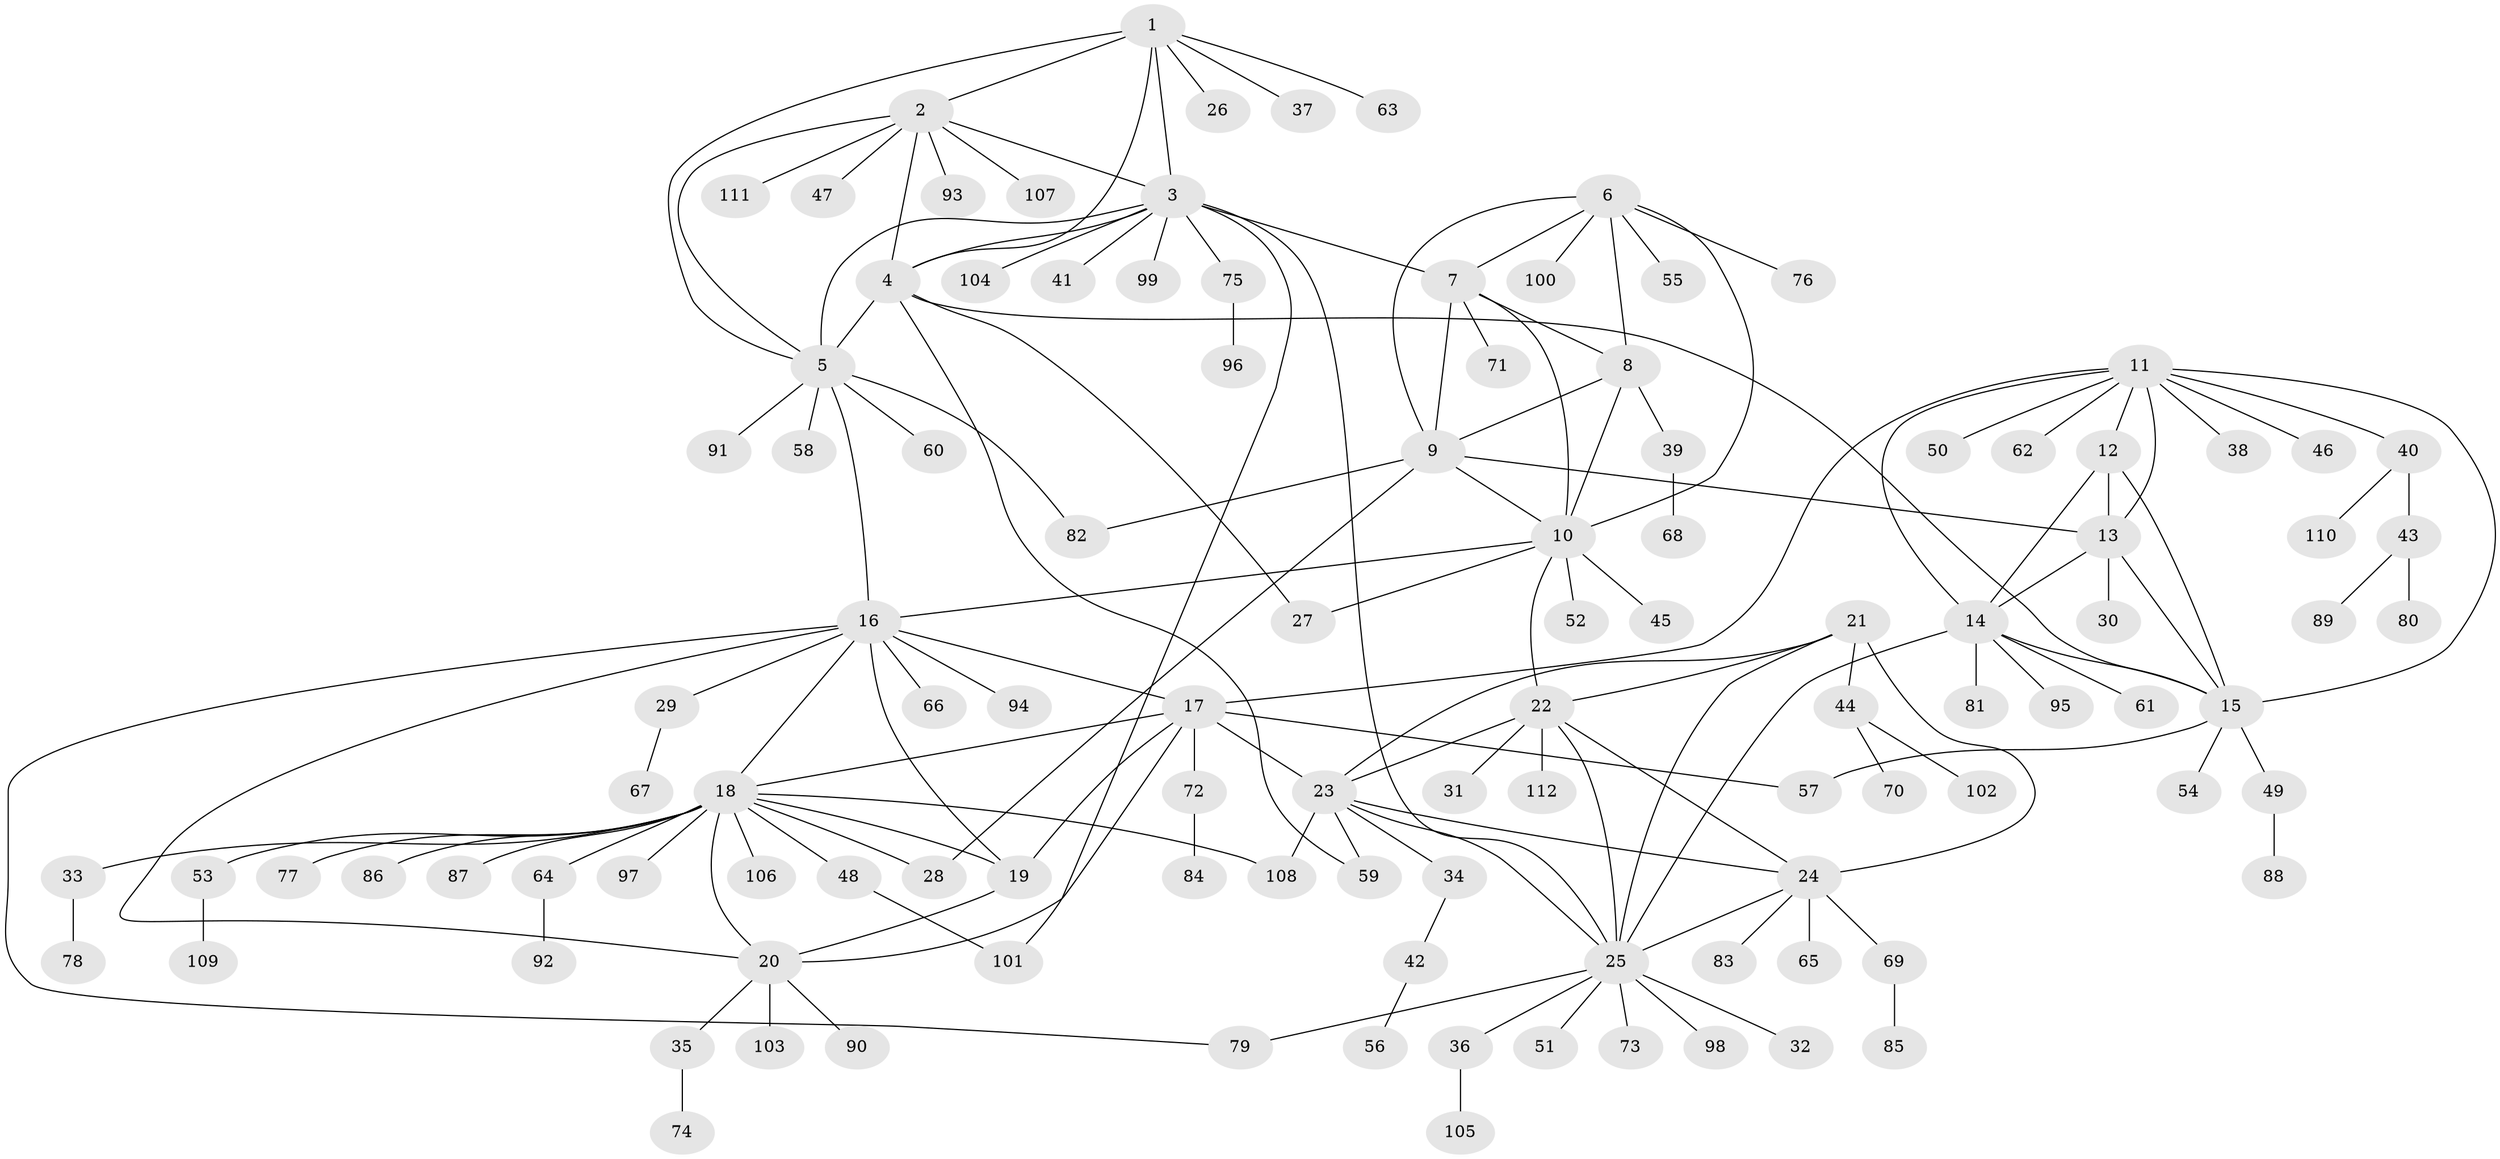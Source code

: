 // Generated by graph-tools (version 1.1) at 2025/50/03/09/25 03:50:39]
// undirected, 112 vertices, 155 edges
graph export_dot {
graph [start="1"]
  node [color=gray90,style=filled];
  1;
  2;
  3;
  4;
  5;
  6;
  7;
  8;
  9;
  10;
  11;
  12;
  13;
  14;
  15;
  16;
  17;
  18;
  19;
  20;
  21;
  22;
  23;
  24;
  25;
  26;
  27;
  28;
  29;
  30;
  31;
  32;
  33;
  34;
  35;
  36;
  37;
  38;
  39;
  40;
  41;
  42;
  43;
  44;
  45;
  46;
  47;
  48;
  49;
  50;
  51;
  52;
  53;
  54;
  55;
  56;
  57;
  58;
  59;
  60;
  61;
  62;
  63;
  64;
  65;
  66;
  67;
  68;
  69;
  70;
  71;
  72;
  73;
  74;
  75;
  76;
  77;
  78;
  79;
  80;
  81;
  82;
  83;
  84;
  85;
  86;
  87;
  88;
  89;
  90;
  91;
  92;
  93;
  94;
  95;
  96;
  97;
  98;
  99;
  100;
  101;
  102;
  103;
  104;
  105;
  106;
  107;
  108;
  109;
  110;
  111;
  112;
  1 -- 2;
  1 -- 3;
  1 -- 4;
  1 -- 5;
  1 -- 26;
  1 -- 37;
  1 -- 63;
  2 -- 3;
  2 -- 4;
  2 -- 5;
  2 -- 47;
  2 -- 93;
  2 -- 107;
  2 -- 111;
  3 -- 4;
  3 -- 5;
  3 -- 7;
  3 -- 25;
  3 -- 41;
  3 -- 75;
  3 -- 99;
  3 -- 101;
  3 -- 104;
  4 -- 5;
  4 -- 15;
  4 -- 27;
  4 -- 59;
  5 -- 16;
  5 -- 58;
  5 -- 60;
  5 -- 82;
  5 -- 91;
  6 -- 7;
  6 -- 8;
  6 -- 9;
  6 -- 10;
  6 -- 55;
  6 -- 76;
  6 -- 100;
  7 -- 8;
  7 -- 9;
  7 -- 10;
  7 -- 71;
  8 -- 9;
  8 -- 10;
  8 -- 39;
  9 -- 10;
  9 -- 13;
  9 -- 28;
  9 -- 82;
  10 -- 16;
  10 -- 22;
  10 -- 27;
  10 -- 45;
  10 -- 52;
  11 -- 12;
  11 -- 13;
  11 -- 14;
  11 -- 15;
  11 -- 17;
  11 -- 38;
  11 -- 40;
  11 -- 46;
  11 -- 50;
  11 -- 62;
  12 -- 13;
  12 -- 14;
  12 -- 15;
  13 -- 14;
  13 -- 15;
  13 -- 30;
  14 -- 15;
  14 -- 25;
  14 -- 61;
  14 -- 81;
  14 -- 95;
  15 -- 49;
  15 -- 54;
  15 -- 57;
  16 -- 17;
  16 -- 18;
  16 -- 19;
  16 -- 20;
  16 -- 29;
  16 -- 66;
  16 -- 79;
  16 -- 94;
  17 -- 18;
  17 -- 19;
  17 -- 20;
  17 -- 23;
  17 -- 57;
  17 -- 72;
  18 -- 19;
  18 -- 20;
  18 -- 28;
  18 -- 33;
  18 -- 48;
  18 -- 53;
  18 -- 64;
  18 -- 77;
  18 -- 86;
  18 -- 87;
  18 -- 97;
  18 -- 106;
  18 -- 108;
  19 -- 20;
  20 -- 35;
  20 -- 90;
  20 -- 103;
  21 -- 22;
  21 -- 23;
  21 -- 24;
  21 -- 25;
  21 -- 44;
  22 -- 23;
  22 -- 24;
  22 -- 25;
  22 -- 31;
  22 -- 112;
  23 -- 24;
  23 -- 25;
  23 -- 34;
  23 -- 59;
  23 -- 108;
  24 -- 25;
  24 -- 65;
  24 -- 69;
  24 -- 83;
  25 -- 32;
  25 -- 36;
  25 -- 51;
  25 -- 73;
  25 -- 79;
  25 -- 98;
  29 -- 67;
  33 -- 78;
  34 -- 42;
  35 -- 74;
  36 -- 105;
  39 -- 68;
  40 -- 43;
  40 -- 110;
  42 -- 56;
  43 -- 80;
  43 -- 89;
  44 -- 70;
  44 -- 102;
  48 -- 101;
  49 -- 88;
  53 -- 109;
  64 -- 92;
  69 -- 85;
  72 -- 84;
  75 -- 96;
}
